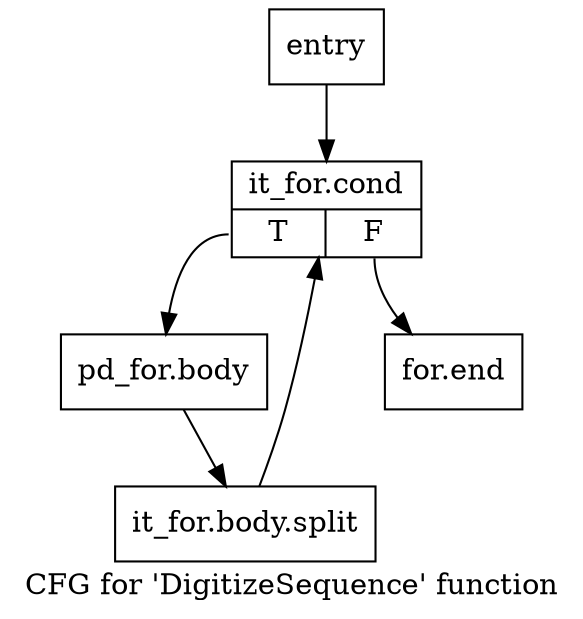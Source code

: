 digraph "CFG for 'DigitizeSequence' function" {
	label="CFG for 'DigitizeSequence' function";

	Node0x2888a00 [shape=record,label="{entry}"];
	Node0x2888a00 -> Node0x2888a50;
	Node0x2888a50 [shape=record,label="{it_for.cond|{<s0>T|<s1>F}}"];
	Node0x2888a50:s0 -> Node0x2888aa0;
	Node0x2888a50:s1 -> Node0x2888af0;
	Node0x2888aa0 [shape=record,label="{pd_for.body}"];
	Node0x2888aa0 -> Node0x3541730;
	Node0x3541730 [shape=record,label="{it_for.body.split}"];
	Node0x3541730 -> Node0x2888a50;
	Node0x2888af0 [shape=record,label="{for.end}"];
}
